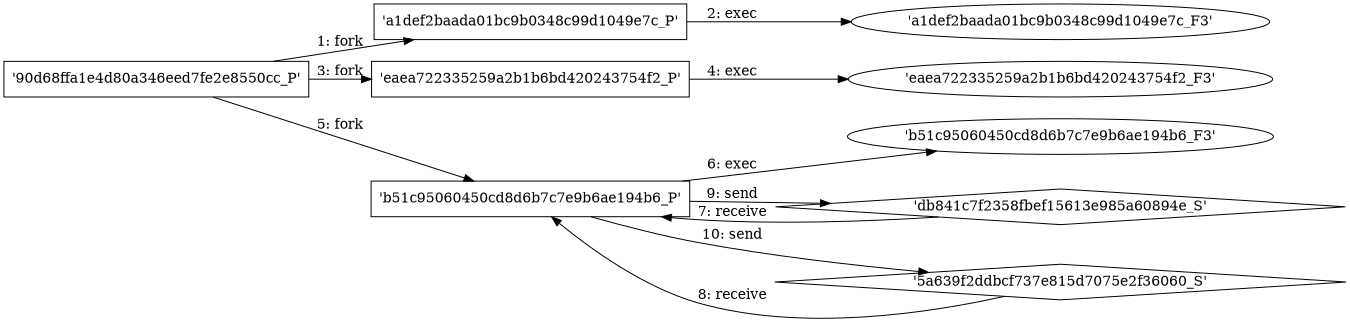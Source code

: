 digraph "D:\Learning\Paper\apt\基于CTI的攻击预警\Dataset\攻击图\ASGfromALLCTI\Sophisticated New Loader Used in Low-level Attacks.dot" {
rankdir="LR"
size="9"
fixedsize="false"
splines="true"
nodesep=0.3
ranksep=0
fontsize=10
overlap="scalexy"
engine= "neato"
	"'90d68ffa1e4d80a346eed7fe2e8550cc_P'" [node_type=Process shape=box]
	"'a1def2baada01bc9b0348c99d1049e7c_P'" [node_type=Process shape=box]
	"'90d68ffa1e4d80a346eed7fe2e8550cc_P'" -> "'a1def2baada01bc9b0348c99d1049e7c_P'" [label="1: fork"]
	"'a1def2baada01bc9b0348c99d1049e7c_P'" [node_type=Process shape=box]
	"'a1def2baada01bc9b0348c99d1049e7c_F3'" [node_type=File shape=ellipse]
	"'a1def2baada01bc9b0348c99d1049e7c_P'" -> "'a1def2baada01bc9b0348c99d1049e7c_F3'" [label="2: exec"]
	"'90d68ffa1e4d80a346eed7fe2e8550cc_P'" [node_type=Process shape=box]
	"'eaea722335259a2b1b6bd420243754f2_P'" [node_type=Process shape=box]
	"'90d68ffa1e4d80a346eed7fe2e8550cc_P'" -> "'eaea722335259a2b1b6bd420243754f2_P'" [label="3: fork"]
	"'eaea722335259a2b1b6bd420243754f2_P'" [node_type=Process shape=box]
	"'eaea722335259a2b1b6bd420243754f2_F3'" [node_type=File shape=ellipse]
	"'eaea722335259a2b1b6bd420243754f2_P'" -> "'eaea722335259a2b1b6bd420243754f2_F3'" [label="4: exec"]
	"'90d68ffa1e4d80a346eed7fe2e8550cc_P'" [node_type=Process shape=box]
	"'b51c95060450cd8d6b7c7e9b6ae194b6_P'" [node_type=Process shape=box]
	"'90d68ffa1e4d80a346eed7fe2e8550cc_P'" -> "'b51c95060450cd8d6b7c7e9b6ae194b6_P'" [label="5: fork"]
	"'b51c95060450cd8d6b7c7e9b6ae194b6_P'" [node_type=Process shape=box]
	"'b51c95060450cd8d6b7c7e9b6ae194b6_F3'" [node_type=File shape=ellipse]
	"'b51c95060450cd8d6b7c7e9b6ae194b6_P'" -> "'b51c95060450cd8d6b7c7e9b6ae194b6_F3'" [label="6: exec"]
	"'b51c95060450cd8d6b7c7e9b6ae194b6_P'" [node_type=Process shape=box]
	"'db841c7f2358fbef15613e985a60894e_S'" [node_type=Socket shape=diamond]
	"'db841c7f2358fbef15613e985a60894e_S'" -> "'b51c95060450cd8d6b7c7e9b6ae194b6_P'" [label="7: receive"]
	"'b51c95060450cd8d6b7c7e9b6ae194b6_P'" [node_type=Process shape=box]
	"'5a639f2ddbcf737e815d7075e2f36060_S'" [node_type=Socket shape=diamond]
	"'5a639f2ddbcf737e815d7075e2f36060_S'" -> "'b51c95060450cd8d6b7c7e9b6ae194b6_P'" [label="8: receive"]
	"'db841c7f2358fbef15613e985a60894e_S'" [node_type=Socket shape=diamond]
	"'b51c95060450cd8d6b7c7e9b6ae194b6_P'" [node_type=Process shape=box]
	"'b51c95060450cd8d6b7c7e9b6ae194b6_P'" -> "'db841c7f2358fbef15613e985a60894e_S'" [label="9: send"]
	"'5a639f2ddbcf737e815d7075e2f36060_S'" [node_type=Socket shape=diamond]
	"'b51c95060450cd8d6b7c7e9b6ae194b6_P'" [node_type=Process shape=box]
	"'b51c95060450cd8d6b7c7e9b6ae194b6_P'" -> "'5a639f2ddbcf737e815d7075e2f36060_S'" [label="10: send"]
}
